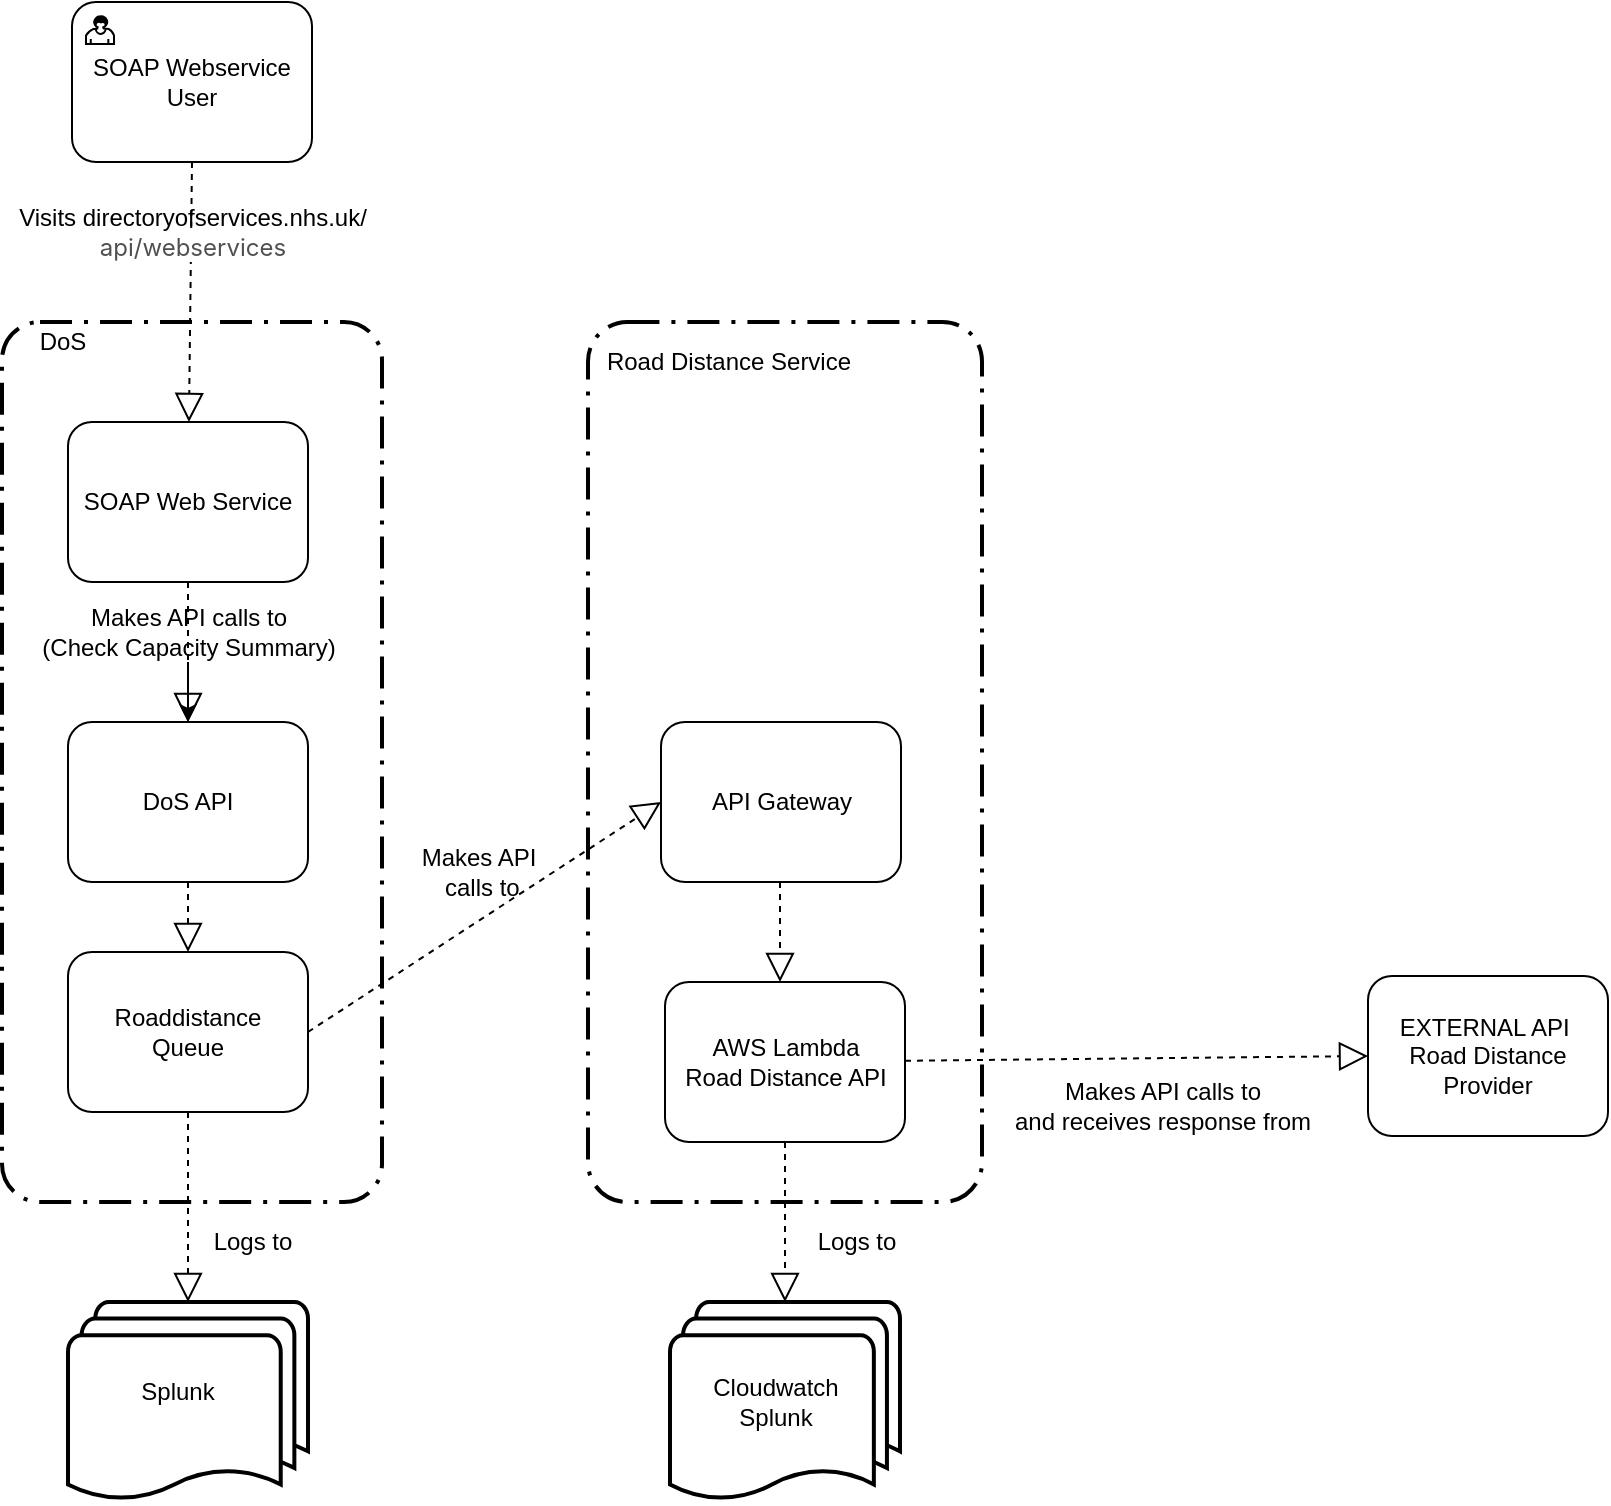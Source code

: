<mxfile version="15.7.0" type="device"><diagram id="dwjkUNrS5j3bHEe1DFPE" name="Page-1"><mxGraphModel dx="1793" dy="1095" grid="1" gridSize="10" guides="1" tooltips="1" connect="1" arrows="1" fold="1" page="1" pageScale="1" pageWidth="827" pageHeight="1169" math="0" shadow="0"><root><mxCell id="0"/><mxCell id="1" parent="0"/><mxCell id="0cTS7bMpq-2c3qxBvki1-25" value="" style="rounded=1;arcSize=10;dashed=1;strokeColor=#000000;fillColor=none;gradientColor=none;dashPattern=8 3 1 3;strokeWidth=2;" parent="1" vertex="1"><mxGeometry x="40" y="190" width="190" height="440" as="geometry"/></mxCell><mxCell id="PQc6X2HEV79irt3zOIDi-1" value="" style="rounded=1;arcSize=10;dashed=1;strokeColor=#000000;fillColor=none;gradientColor=none;dashPattern=8 3 1 3;strokeWidth=2;" parent="1" vertex="1"><mxGeometry x="333" y="190" width="197" height="440" as="geometry"/></mxCell><mxCell id="0cTS7bMpq-2c3qxBvki1-16" value="SOAP Webservice User" style="html=1;whiteSpace=wrap;rounded=1;dropTarget=0;" parent="1" vertex="1"><mxGeometry x="75" y="30" width="120" height="80" as="geometry"/></mxCell><mxCell id="0cTS7bMpq-2c3qxBvki1-17" value="" style="html=1;shape=mxgraph.bpmn.user_task;outlineConnect=0;" parent="0cTS7bMpq-2c3qxBvki1-16" vertex="1"><mxGeometry width="14" height="14" relative="1" as="geometry"><mxPoint x="7" y="7" as="offset"/></mxGeometry></mxCell><mxCell id="0cTS7bMpq-2c3qxBvki1-26" value="AWS Lambda&lt;br&gt;Road Distance API" style="html=1;whiteSpace=wrap;rounded=1;dropTarget=0;" parent="1" vertex="1"><mxGeometry x="371.5" y="520" width="120" height="80" as="geometry"/></mxCell><mxCell id="KEyjbWbTgWZmxuzXbRPz-2" value="DoS API" style="rounded=1;whiteSpace=wrap;html=1;" parent="1" vertex="1"><mxGeometry x="73" y="390" width="120" height="80" as="geometry"/></mxCell><mxCell id="KEyjbWbTgWZmxuzXbRPz-5" value="EXTERNAL API&amp;nbsp;&lt;br&gt;Road Distance Provider" style="rounded=1;whiteSpace=wrap;html=1;" parent="1" vertex="1"><mxGeometry x="723" y="517" width="120" height="80" as="geometry"/></mxCell><mxCell id="KEyjbWbTgWZmxuzXbRPz-6" value="DoS" style="text;html=1;align=center;verticalAlign=middle;resizable=0;points=[];autosize=1;" parent="1" vertex="1"><mxGeometry x="50" y="190" width="40" height="20" as="geometry"/></mxCell><mxCell id="KEyjbWbTgWZmxuzXbRPz-15" value="SOAP Web Service" style="rounded=1;whiteSpace=wrap;html=1;" parent="1" vertex="1"><mxGeometry x="73" y="240" width="120" height="80" as="geometry"/></mxCell><mxCell id="KEyjbWbTgWZmxuzXbRPz-19" value="" style="endArrow=block;dashed=1;endFill=0;endSize=12;html=1;exitX=0.5;exitY=1;exitDx=0;exitDy=0;entryX=0.5;entryY=0;entryDx=0;entryDy=0;" parent="1" source="KEyjbWbTgWZmxuzXbRPz-15" target="KEyjbWbTgWZmxuzXbRPz-2" edge="1"><mxGeometry width="160" relative="1" as="geometry"><mxPoint x="90" y="400" as="sourcePoint"/><mxPoint x="250" y="400" as="targetPoint"/></mxGeometry></mxCell><mxCell id="KEyjbWbTgWZmxuzXbRPz-21" value="" style="endArrow=block;dashed=1;endFill=0;endSize=12;html=1;exitX=0.5;exitY=1;exitDx=0;exitDy=0;" parent="1" target="KEyjbWbTgWZmxuzXbRPz-15" edge="1"><mxGeometry width="160" relative="1" as="geometry"><mxPoint x="135" y="110" as="sourcePoint"/><mxPoint x="250" y="360" as="targetPoint"/></mxGeometry></mxCell><mxCell id="KEyjbWbTgWZmxuzXbRPz-22" value="" style="endArrow=block;dashed=1;endFill=0;endSize=12;html=1;exitX=1;exitY=0.5;exitDx=0;exitDy=0;entryX=0;entryY=0.5;entryDx=0;entryDy=0;" parent="1" source="vmErseQWqe-ZqojGRiMP-1" target="CpN1Ug5_v-ZtjW7_O1d4-13" edge="1"><mxGeometry width="160" relative="1" as="geometry"><mxPoint x="330" y="400" as="sourcePoint"/><mxPoint x="490" y="400" as="targetPoint"/><Array as="points"/></mxGeometry></mxCell><mxCell id="KEyjbWbTgWZmxuzXbRPz-25" value="" style="endArrow=block;dashed=1;endFill=0;endSize=12;html=1;entryX=0;entryY=0.5;entryDx=0;entryDy=0;" parent="1" source="0cTS7bMpq-2c3qxBvki1-26" target="KEyjbWbTgWZmxuzXbRPz-5" edge="1"><mxGeometry width="160" relative="1" as="geometry"><mxPoint x="968" y="58" as="sourcePoint"/><mxPoint x="633" y="356" as="targetPoint"/></mxGeometry></mxCell><mxCell id="KEyjbWbTgWZmxuzXbRPz-29" value="Visits directoryofservices.nhs.uk/&lt;br&gt;&lt;span style=&quot;color: rgb(80 , 80 , 80) ; font-family: &amp;#34;inter&amp;#34; , &amp;#34;opensans&amp;#34; , &amp;#34;helvetica&amp;#34; , &amp;#34;arial&amp;#34; , sans-serif ; text-align: left ; background-color: rgb(255 , 255 , 255)&quot;&gt;api/webservices&lt;/span&gt;" style="text;html=1;align=center;verticalAlign=middle;resizable=0;points=[];autosize=1;" parent="1" vertex="1"><mxGeometry x="40" y="130" width="190" height="30" as="geometry"/></mxCell><mxCell id="vmErseQWqe-ZqojGRiMP-3" value="" style="edgeStyle=orthogonalEdgeStyle;rounded=0;orthogonalLoop=1;jettySize=auto;html=1;" parent="1" source="KEyjbWbTgWZmxuzXbRPz-31" target="KEyjbWbTgWZmxuzXbRPz-2" edge="1"><mxGeometry relative="1" as="geometry"/></mxCell><mxCell id="KEyjbWbTgWZmxuzXbRPz-31" value="Makes API calls to&lt;br&gt;(Check Capacity Summary)" style="text;html=1;align=center;verticalAlign=middle;resizable=0;points=[];autosize=1;" parent="1" vertex="1"><mxGeometry x="53" y="330" width="160" height="30" as="geometry"/></mxCell><mxCell id="KEyjbWbTgWZmxuzXbRPz-35" value="Makes API calls to&lt;br&gt;and receives response from" style="text;html=1;align=center;verticalAlign=middle;resizable=0;points=[];autosize=1;" parent="1" vertex="1"><mxGeometry x="540" y="567" width="160" height="30" as="geometry"/></mxCell><mxCell id="qgBmGaLmP86waMWqzh_p-30" value="" style="endArrow=block;dashed=1;endFill=0;endSize=12;html=1;exitX=0.5;exitY=1;exitDx=0;exitDy=0;entryX=0.5;entryY=0;entryDx=0;entryDy=0;entryPerimeter=0;" parent="1" source="0cTS7bMpq-2c3qxBvki1-26" target="qgBmGaLmP86waMWqzh_p-28" edge="1"><mxGeometry width="160" relative="1" as="geometry"><mxPoint x="353" y="300" as="sourcePoint"/><mxPoint x="363" y="450" as="targetPoint"/><Array as="points"/></mxGeometry></mxCell><mxCell id="qgBmGaLmP86waMWqzh_p-31" value="Logs to" style="text;html=1;align=center;verticalAlign=middle;resizable=0;points=[];autosize=1;" parent="1" vertex="1"><mxGeometry x="437" y="640" width="60" height="20" as="geometry"/></mxCell><mxCell id="qgBmGaLmP86waMWqzh_p-33" value="Logs to" style="text;html=1;align=center;verticalAlign=middle;resizable=0;points=[];autosize=1;" parent="1" vertex="1"><mxGeometry x="135" y="640" width="60" height="20" as="geometry"/></mxCell><mxCell id="qgBmGaLmP86waMWqzh_p-34" value="" style="strokeWidth=2;html=1;shape=mxgraph.flowchart.multi-document;whiteSpace=wrap;" parent="1" vertex="1"><mxGeometry x="73" y="680" width="120" height="100" as="geometry"/></mxCell><mxCell id="PQc6X2HEV79irt3zOIDi-2" value="" style="group" parent="1" vertex="1" connectable="0"><mxGeometry x="374" y="680" width="115" height="100" as="geometry"/></mxCell><mxCell id="qgBmGaLmP86waMWqzh_p-28" value="" style="strokeWidth=2;html=1;shape=mxgraph.flowchart.multi-document;whiteSpace=wrap;" parent="PQc6X2HEV79irt3zOIDi-2" vertex="1"><mxGeometry width="115" height="100" as="geometry"/></mxCell><mxCell id="qgBmGaLmP86waMWqzh_p-29" value="Cloudwatch&lt;br&gt;Splunk" style="text;html=1;strokeColor=none;fillColor=none;align=center;verticalAlign=middle;whiteSpace=wrap;rounded=0;" parent="PQc6X2HEV79irt3zOIDi-2" vertex="1"><mxGeometry x="15" y="25" width="76" height="50" as="geometry"/></mxCell><mxCell id="PQc6X2HEV79irt3zOIDi-3" value="Road Distance Service" style="text;html=1;align=center;verticalAlign=middle;resizable=0;points=[];autosize=1;" parent="1" vertex="1"><mxGeometry x="333" y="200" width="140" height="20" as="geometry"/></mxCell><mxCell id="PQc6X2HEV79irt3zOIDi-4" value="Makes API&lt;br&gt;&amp;nbsp;calls to" style="text;html=1;align=center;verticalAlign=middle;resizable=0;points=[];autosize=1;" parent="1" vertex="1"><mxGeometry x="243" y="450" width="70" height="30" as="geometry"/></mxCell><mxCell id="CpN1Ug5_v-ZtjW7_O1d4-13" value="API Gateway" style="html=1;whiteSpace=wrap;rounded=1;dropTarget=0;" parent="1" vertex="1"><mxGeometry x="369.5" y="390" width="120" height="80" as="geometry"/></mxCell><mxCell id="CpN1Ug5_v-ZtjW7_O1d4-18" value="Splunk" style="text;html=1;strokeColor=none;fillColor=none;align=center;verticalAlign=middle;whiteSpace=wrap;rounded=0;" parent="1" vertex="1"><mxGeometry x="90" y="700" width="76" height="50" as="geometry"/></mxCell><mxCell id="CpN1Ug5_v-ZtjW7_O1d4-21" value="" style="endArrow=block;dashed=1;endFill=0;endSize=12;html=1;entryX=0.5;entryY=0;entryDx=0;entryDy=0;" parent="1" edge="1"><mxGeometry width="160" relative="1" as="geometry"><mxPoint x="429" y="470" as="sourcePoint"/><mxPoint x="429" y="520" as="targetPoint"/></mxGeometry></mxCell><mxCell id="vmErseQWqe-ZqojGRiMP-1" value="Roaddistance&lt;br&gt;Queue" style="rounded=1;whiteSpace=wrap;html=1;" parent="1" vertex="1"><mxGeometry x="73" y="505" width="120" height="80" as="geometry"/></mxCell><mxCell id="vmErseQWqe-ZqojGRiMP-4" value="" style="endArrow=block;dashed=1;endFill=0;endSize=12;html=1;exitX=0.5;exitY=1;exitDx=0;exitDy=0;entryX=0.5;entryY=0;entryDx=0;entryDy=0;" parent="1" source="KEyjbWbTgWZmxuzXbRPz-2" target="vmErseQWqe-ZqojGRiMP-1" edge="1"><mxGeometry width="160" relative="1" as="geometry"><mxPoint x="244.53" y="720" as="sourcePoint"/><mxPoint x="243.001" y="850" as="targetPoint"/></mxGeometry></mxCell><mxCell id="vmErseQWqe-ZqojGRiMP-5" value="" style="endArrow=block;dashed=1;endFill=0;endSize=12;html=1;exitX=0.5;exitY=1;exitDx=0;exitDy=0;entryX=0.5;entryY=0;entryDx=0;entryDy=0;entryPerimeter=0;" parent="1" source="vmErseQWqe-ZqojGRiMP-1" target="qgBmGaLmP86waMWqzh_p-34" edge="1"><mxGeometry width="160" relative="1" as="geometry"><mxPoint x="254.53" y="730" as="sourcePoint"/><mxPoint x="253.001" y="860" as="targetPoint"/></mxGeometry></mxCell></root></mxGraphModel></diagram></mxfile>